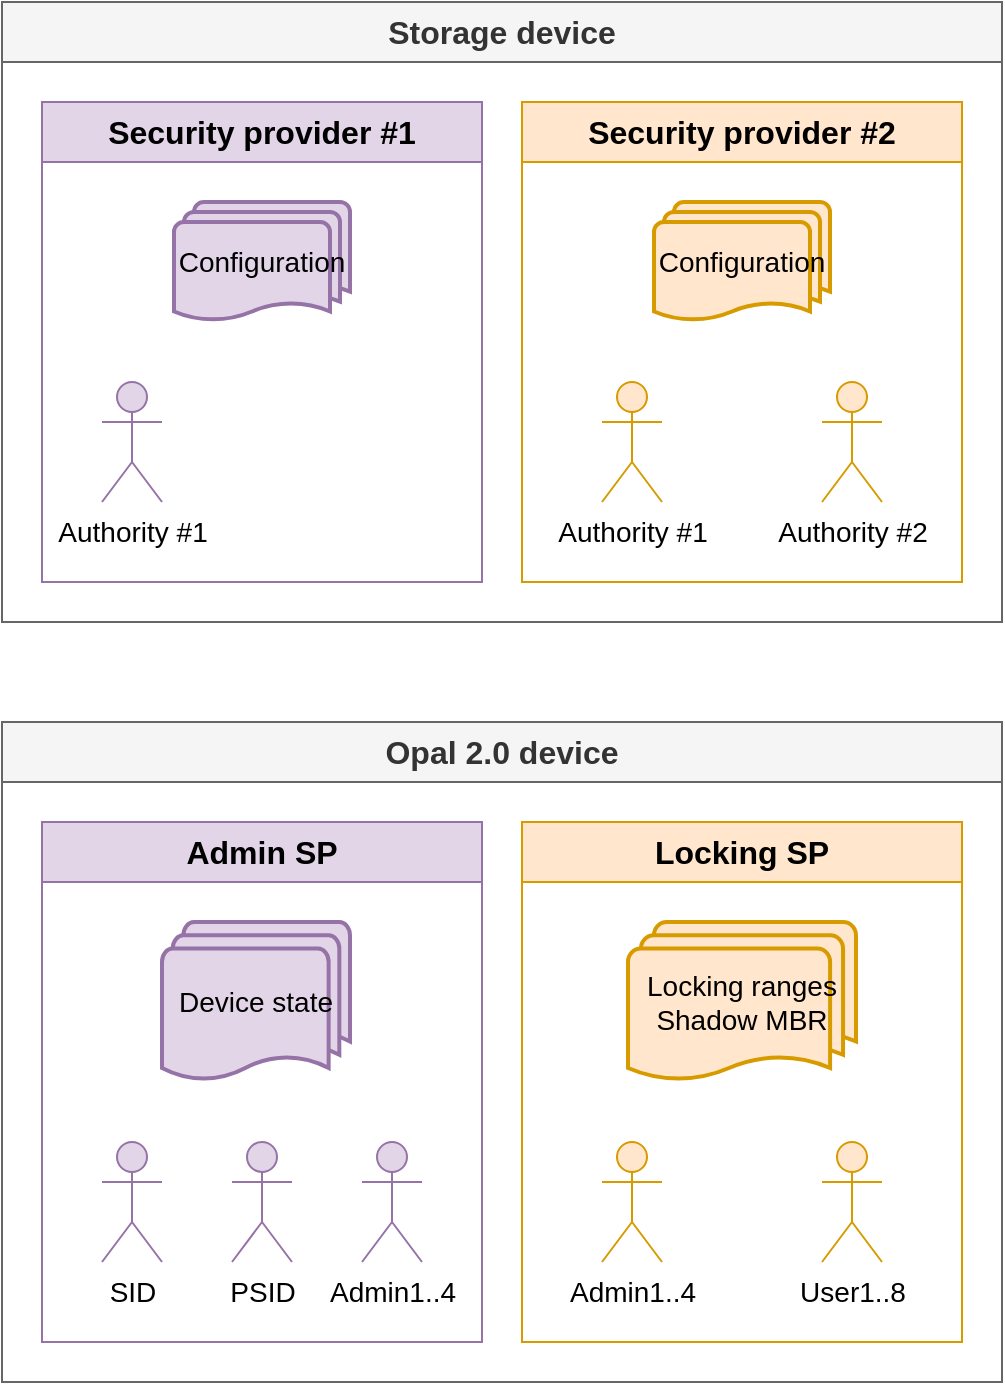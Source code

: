 <mxfile version="28.0.7">
  <diagram name="Page-1" id="k4GcpGOkl8iZqsxu9mtx">
    <mxGraphModel dx="1426" dy="779" grid="1" gridSize="10" guides="1" tooltips="1" connect="1" arrows="1" fold="1" page="1" pageScale="1" pageWidth="850" pageHeight="1100" math="0" shadow="0">
      <root>
        <mxCell id="0" />
        <mxCell id="1" parent="0" />
        <mxCell id="Y_EBVTKgXtlYADQYtajF-5" value="Storage device" style="swimlane;whiteSpace=wrap;html=1;fontSize=16;startSize=30;fillColor=#f5f5f5;fontColor=#333333;strokeColor=#666666;" vertex="1" parent="1">
          <mxGeometry x="40" y="40" width="500" height="310" as="geometry" />
        </mxCell>
        <mxCell id="Y_EBVTKgXtlYADQYtajF-1" value="Security provider #1" style="swimlane;whiteSpace=wrap;html=1;fontSize=16;startSize=30;fillColor=#e1d5e7;strokeColor=#9673a6;" vertex="1" parent="Y_EBVTKgXtlYADQYtajF-5">
          <mxGeometry x="20" y="50" width="220" height="240" as="geometry" />
        </mxCell>
        <mxCell id="Y_EBVTKgXtlYADQYtajF-2" value="Authority #1" style="shape=umlActor;verticalLabelPosition=bottom;verticalAlign=top;html=1;outlineConnect=0;fontSize=14;fillColor=#e1d5e7;strokeColor=#9673a6;" vertex="1" parent="Y_EBVTKgXtlYADQYtajF-1">
          <mxGeometry x="30" y="140" width="30" height="60" as="geometry" />
        </mxCell>
        <mxCell id="Y_EBVTKgXtlYADQYtajF-7" value="Configuration" style="strokeWidth=2;html=1;shape=mxgraph.flowchart.multi-document;whiteSpace=wrap;fontSize=14;fillColor=#e1d5e7;strokeColor=#9673a6;" vertex="1" parent="Y_EBVTKgXtlYADQYtajF-1">
          <mxGeometry x="66" y="50" width="88" height="60" as="geometry" />
        </mxCell>
        <mxCell id="Y_EBVTKgXtlYADQYtajF-3" value="Security provider #2" style="swimlane;whiteSpace=wrap;html=1;fontSize=16;startSize=30;fillColor=#ffe6cc;strokeColor=#d79b00;" vertex="1" parent="Y_EBVTKgXtlYADQYtajF-5">
          <mxGeometry x="260" y="50" width="220" height="240" as="geometry" />
        </mxCell>
        <mxCell id="Y_EBVTKgXtlYADQYtajF-4" value="Authority #1" style="shape=umlActor;verticalLabelPosition=bottom;verticalAlign=top;html=1;outlineConnect=0;fontSize=14;fillColor=#ffe6cc;strokeColor=#d79b00;" vertex="1" parent="Y_EBVTKgXtlYADQYtajF-3">
          <mxGeometry x="40" y="140" width="30" height="60" as="geometry" />
        </mxCell>
        <mxCell id="Y_EBVTKgXtlYADQYtajF-10" value="Authority #2" style="shape=umlActor;verticalLabelPosition=bottom;verticalAlign=top;html=1;outlineConnect=0;fontSize=14;fillColor=#ffe6cc;strokeColor=#d79b00;" vertex="1" parent="Y_EBVTKgXtlYADQYtajF-3">
          <mxGeometry x="150" y="140" width="30" height="60" as="geometry" />
        </mxCell>
        <mxCell id="Y_EBVTKgXtlYADQYtajF-8" value="Configuration" style="strokeWidth=2;html=1;shape=mxgraph.flowchart.multi-document;whiteSpace=wrap;fontSize=14;fillColor=#ffe6cc;strokeColor=#d79b00;" vertex="1" parent="Y_EBVTKgXtlYADQYtajF-3">
          <mxGeometry x="66" y="50" width="88" height="60" as="geometry" />
        </mxCell>
        <mxCell id="Y_EBVTKgXtlYADQYtajF-11" value="Opal 2.0 device" style="swimlane;whiteSpace=wrap;html=1;fontSize=16;startSize=30;fillColor=#f5f5f5;fontColor=#333333;strokeColor=#666666;" vertex="1" parent="1">
          <mxGeometry x="40" y="400" width="500" height="330" as="geometry" />
        </mxCell>
        <mxCell id="Y_EBVTKgXtlYADQYtajF-12" value="Admin SP" style="swimlane;whiteSpace=wrap;html=1;fontSize=16;startSize=30;fillColor=#e1d5e7;strokeColor=#9673a6;" vertex="1" parent="Y_EBVTKgXtlYADQYtajF-11">
          <mxGeometry x="20" y="50" width="220" height="260" as="geometry" />
        </mxCell>
        <mxCell id="Y_EBVTKgXtlYADQYtajF-13" value="SID" style="shape=umlActor;verticalLabelPosition=bottom;verticalAlign=top;html=1;outlineConnect=0;fontSize=14;fillColor=#e1d5e7;strokeColor=#9673a6;" vertex="1" parent="Y_EBVTKgXtlYADQYtajF-12">
          <mxGeometry x="30" y="160" width="30" height="60" as="geometry" />
        </mxCell>
        <mxCell id="Y_EBVTKgXtlYADQYtajF-14" value="Device state" style="strokeWidth=2;html=1;shape=mxgraph.flowchart.multi-document;whiteSpace=wrap;fontSize=14;fillColor=#e1d5e7;strokeColor=#9673a6;" vertex="1" parent="Y_EBVTKgXtlYADQYtajF-12">
          <mxGeometry x="60" y="50" width="94" height="80" as="geometry" />
        </mxCell>
        <mxCell id="Y_EBVTKgXtlYADQYtajF-21" value="PSID" style="shape=umlActor;verticalLabelPosition=bottom;verticalAlign=top;html=1;outlineConnect=0;fontSize=14;fillColor=#e1d5e7;strokeColor=#9673a6;" vertex="1" parent="Y_EBVTKgXtlYADQYtajF-12">
          <mxGeometry x="95" y="160" width="30" height="60" as="geometry" />
        </mxCell>
        <mxCell id="Y_EBVTKgXtlYADQYtajF-22" value="Admin1..4" style="shape=umlActor;verticalLabelPosition=bottom;verticalAlign=top;html=1;outlineConnect=0;fontSize=14;fillColor=#e1d5e7;strokeColor=#9673a6;" vertex="1" parent="Y_EBVTKgXtlYADQYtajF-12">
          <mxGeometry x="160" y="160" width="30" height="60" as="geometry" />
        </mxCell>
        <mxCell id="Y_EBVTKgXtlYADQYtajF-15" value="Locking SP" style="swimlane;whiteSpace=wrap;html=1;fontSize=16;startSize=30;fillColor=#ffe6cc;strokeColor=#d79b00;" vertex="1" parent="Y_EBVTKgXtlYADQYtajF-11">
          <mxGeometry x="260" y="50" width="220" height="260" as="geometry" />
        </mxCell>
        <mxCell id="Y_EBVTKgXtlYADQYtajF-16" value="Admin1..4" style="shape=umlActor;verticalLabelPosition=bottom;verticalAlign=top;html=1;outlineConnect=0;fontSize=14;fillColor=#ffe6cc;strokeColor=#d79b00;" vertex="1" parent="Y_EBVTKgXtlYADQYtajF-15">
          <mxGeometry x="40" y="160" width="30" height="60" as="geometry" />
        </mxCell>
        <mxCell id="Y_EBVTKgXtlYADQYtajF-17" value="User1..8" style="shape=umlActor;verticalLabelPosition=bottom;verticalAlign=top;html=1;outlineConnect=0;fontSize=14;fillColor=#ffe6cc;strokeColor=#d79b00;" vertex="1" parent="Y_EBVTKgXtlYADQYtajF-15">
          <mxGeometry x="150" y="160" width="30" height="60" as="geometry" />
        </mxCell>
        <mxCell id="Y_EBVTKgXtlYADQYtajF-18" value="Locking ranges&lt;br&gt;Shadow MBR" style="strokeWidth=2;html=1;shape=mxgraph.flowchart.multi-document;whiteSpace=wrap;fontSize=14;fillColor=#ffe6cc;strokeColor=#d79b00;" vertex="1" parent="Y_EBVTKgXtlYADQYtajF-15">
          <mxGeometry x="53" y="50" width="114" height="80" as="geometry" />
        </mxCell>
      </root>
    </mxGraphModel>
  </diagram>
</mxfile>

